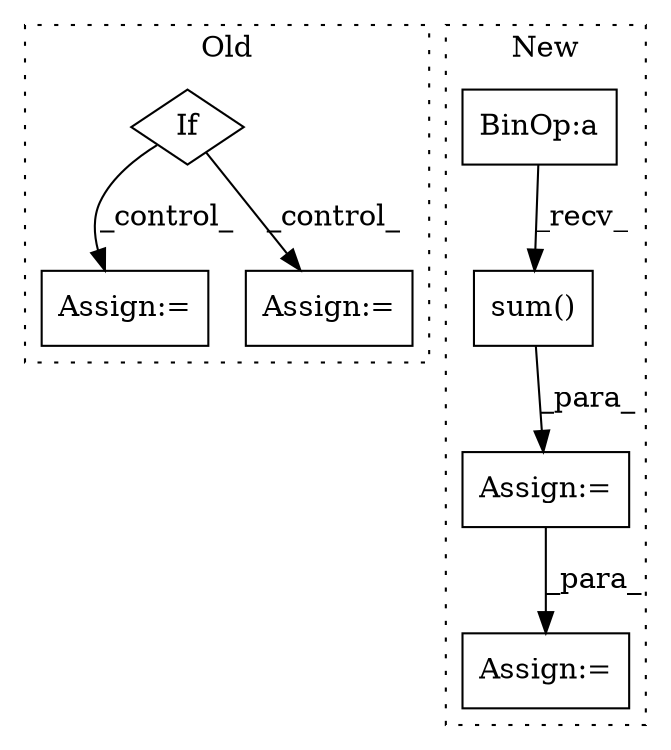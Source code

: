 digraph G {
subgraph cluster0 {
1 [label="If" a="96" s="3715,3738" l="3,18" shape="diamond"];
4 [label="Assign:=" a="68" s="4013" l="22" shape="box"];
5 [label="Assign:=" a="68" s="4438" l="3" shape="box"];
label = "Old";
style="dotted";
}
subgraph cluster1 {
2 [label="sum()" a="75" s="5054" l="37" shape="box"];
3 [label="Assign:=" a="68" s="5240" l="3" shape="box"];
6 [label="BinOp:a" a="82" s="4545" l="3" shape="box"];
7 [label="Assign:=" a="68" s="5051" l="3" shape="box"];
label = "New";
style="dotted";
}
1 -> 4 [label="_control_"];
1 -> 5 [label="_control_"];
2 -> 7 [label="_para_"];
6 -> 2 [label="_recv_"];
7 -> 3 [label="_para_"];
}